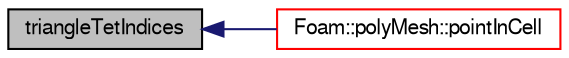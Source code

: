 digraph "triangleTetIndices"
{
  bgcolor="transparent";
  edge [fontname="FreeSans",fontsize="10",labelfontname="FreeSans",labelfontsize="10"];
  node [fontname="FreeSans",fontsize="10",shape=record];
  rankdir="LR";
  Node1 [label="triangleTetIndices",height=0.2,width=0.4,color="black", fillcolor="grey75", style="filled" fontcolor="black"];
  Node1 -> Node2 [dir="back",color="midnightblue",fontsize="10",style="solid",fontname="FreeSans"];
  Node2 [label="Foam::polyMesh::pointInCell",height=0.2,width=0.4,color="red",URL="$a01861.html#abd7881899c21d42679b6a77b47adadb6",tooltip="Test if point p is in the celli. "];
}
